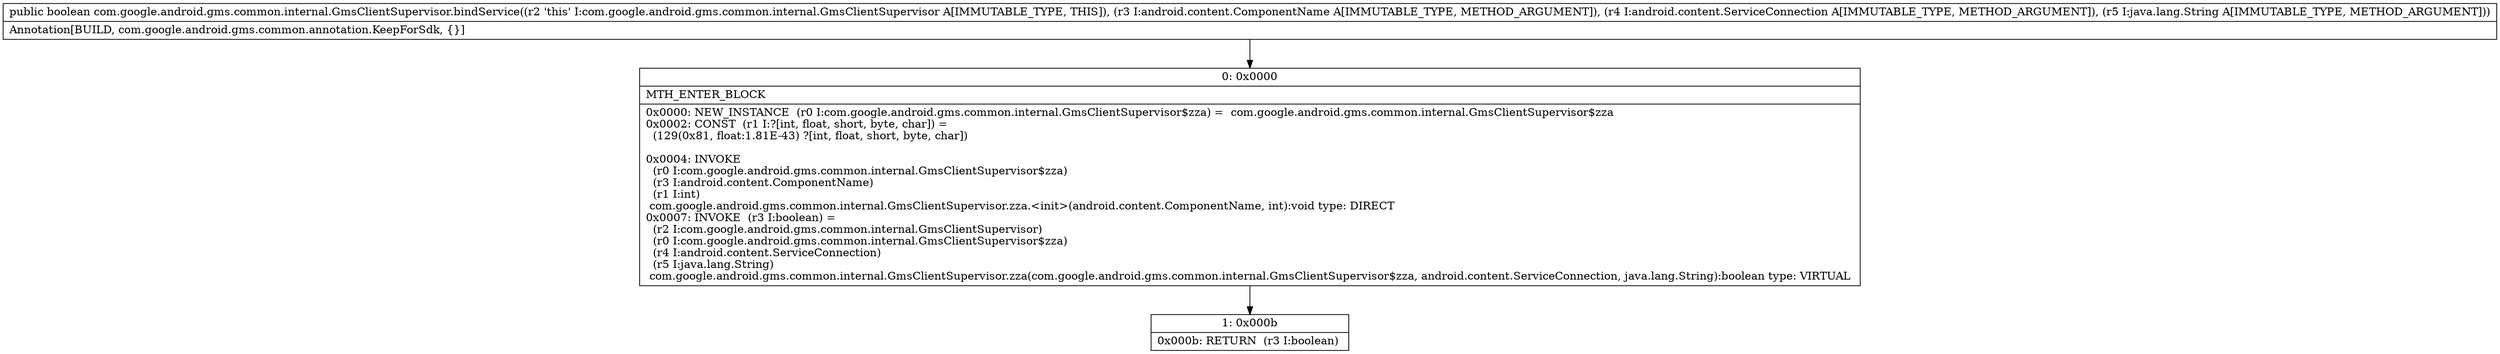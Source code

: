 digraph "CFG forcom.google.android.gms.common.internal.GmsClientSupervisor.bindService(Landroid\/content\/ComponentName;Landroid\/content\/ServiceConnection;Ljava\/lang\/String;)Z" {
Node_0 [shape=record,label="{0\:\ 0x0000|MTH_ENTER_BLOCK\l|0x0000: NEW_INSTANCE  (r0 I:com.google.android.gms.common.internal.GmsClientSupervisor$zza) =  com.google.android.gms.common.internal.GmsClientSupervisor$zza \l0x0002: CONST  (r1 I:?[int, float, short, byte, char]) = \l  (129(0x81, float:1.81E\-43) ?[int, float, short, byte, char])\l \l0x0004: INVOKE  \l  (r0 I:com.google.android.gms.common.internal.GmsClientSupervisor$zza)\l  (r3 I:android.content.ComponentName)\l  (r1 I:int)\l com.google.android.gms.common.internal.GmsClientSupervisor.zza.\<init\>(android.content.ComponentName, int):void type: DIRECT \l0x0007: INVOKE  (r3 I:boolean) = \l  (r2 I:com.google.android.gms.common.internal.GmsClientSupervisor)\l  (r0 I:com.google.android.gms.common.internal.GmsClientSupervisor$zza)\l  (r4 I:android.content.ServiceConnection)\l  (r5 I:java.lang.String)\l com.google.android.gms.common.internal.GmsClientSupervisor.zza(com.google.android.gms.common.internal.GmsClientSupervisor$zza, android.content.ServiceConnection, java.lang.String):boolean type: VIRTUAL \l}"];
Node_1 [shape=record,label="{1\:\ 0x000b|0x000b: RETURN  (r3 I:boolean) \l}"];
MethodNode[shape=record,label="{public boolean com.google.android.gms.common.internal.GmsClientSupervisor.bindService((r2 'this' I:com.google.android.gms.common.internal.GmsClientSupervisor A[IMMUTABLE_TYPE, THIS]), (r3 I:android.content.ComponentName A[IMMUTABLE_TYPE, METHOD_ARGUMENT]), (r4 I:android.content.ServiceConnection A[IMMUTABLE_TYPE, METHOD_ARGUMENT]), (r5 I:java.lang.String A[IMMUTABLE_TYPE, METHOD_ARGUMENT]))  | Annotation[BUILD, com.google.android.gms.common.annotation.KeepForSdk, \{\}]\l}"];
MethodNode -> Node_0;
Node_0 -> Node_1;
}

